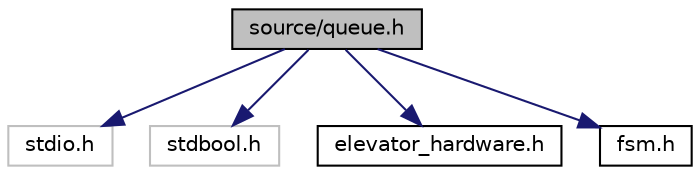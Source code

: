 digraph "source/queue.h"
{
  edge [fontname="Helvetica",fontsize="10",labelfontname="Helvetica",labelfontsize="10"];
  node [fontname="Helvetica",fontsize="10",shape=record];
  Node0 [label="source/queue.h",height=0.2,width=0.4,color="black", fillcolor="grey75", style="filled", fontcolor="black"];
  Node0 -> Node1 [color="midnightblue",fontsize="10",style="solid",fontname="Helvetica"];
  Node1 [label="stdio.h",height=0.2,width=0.4,color="grey75", fillcolor="white", style="filled"];
  Node0 -> Node2 [color="midnightblue",fontsize="10",style="solid",fontname="Helvetica"];
  Node2 [label="stdbool.h",height=0.2,width=0.4,color="grey75", fillcolor="white", style="filled"];
  Node0 -> Node3 [color="midnightblue",fontsize="10",style="solid",fontname="Helvetica"];
  Node3 [label="elevator_hardware.h",height=0.2,width=0.4,color="black", fillcolor="white", style="filled",URL="$elevator__hardware_8h_source.html"];
  Node0 -> Node4 [color="midnightblue",fontsize="10",style="solid",fontname="Helvetica"];
  Node4 [label="fsm.h",height=0.2,width=0.4,color="black", fillcolor="white", style="filled",URL="$fsm_8h.html",tooltip="This class that controls the main functions of the elevator. It is responsible for checking input sig..."];
}
